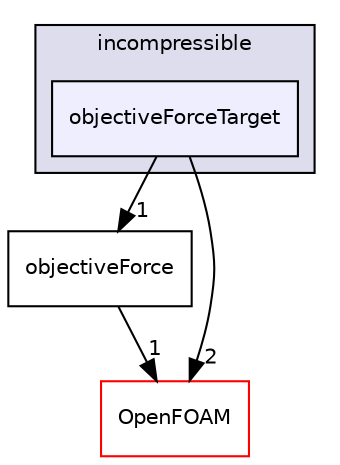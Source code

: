 digraph "src/optimisation/adjointOptimisation/adjoint/objectives/incompressible/objectiveForceTarget" {
  bgcolor=transparent;
  compound=true
  node [ fontsize="10", fontname="Helvetica"];
  edge [ labelfontsize="10", labelfontname="Helvetica"];
  subgraph clusterdir_59bc66a6dc9243eca0911879966deb11 {
    graph [ bgcolor="#ddddee", pencolor="black", label="incompressible" fontname="Helvetica", fontsize="10", URL="dir_59bc66a6dc9243eca0911879966deb11.html"]
  dir_586f0a40a1d0bbbb58d4c804f2be6d10 [shape=box, label="objectiveForceTarget", style="filled", fillcolor="#eeeeff", pencolor="black", URL="dir_586f0a40a1d0bbbb58d4c804f2be6d10.html"];
  }
  dir_e5adca1ed4c7ee0b6c5d83482edac4e0 [shape=box label="objectiveForce" URL="dir_e5adca1ed4c7ee0b6c5d83482edac4e0.html"];
  dir_c5473ff19b20e6ec4dfe5c310b3778a8 [shape=box label="OpenFOAM" color="red" URL="dir_c5473ff19b20e6ec4dfe5c310b3778a8.html"];
  dir_e5adca1ed4c7ee0b6c5d83482edac4e0->dir_c5473ff19b20e6ec4dfe5c310b3778a8 [headlabel="1", labeldistance=1.5 headhref="dir_002827_002151.html"];
  dir_586f0a40a1d0bbbb58d4c804f2be6d10->dir_e5adca1ed4c7ee0b6c5d83482edac4e0 [headlabel="1", labeldistance=1.5 headhref="dir_002828_002827.html"];
  dir_586f0a40a1d0bbbb58d4c804f2be6d10->dir_c5473ff19b20e6ec4dfe5c310b3778a8 [headlabel="2", labeldistance=1.5 headhref="dir_002828_002151.html"];
}
